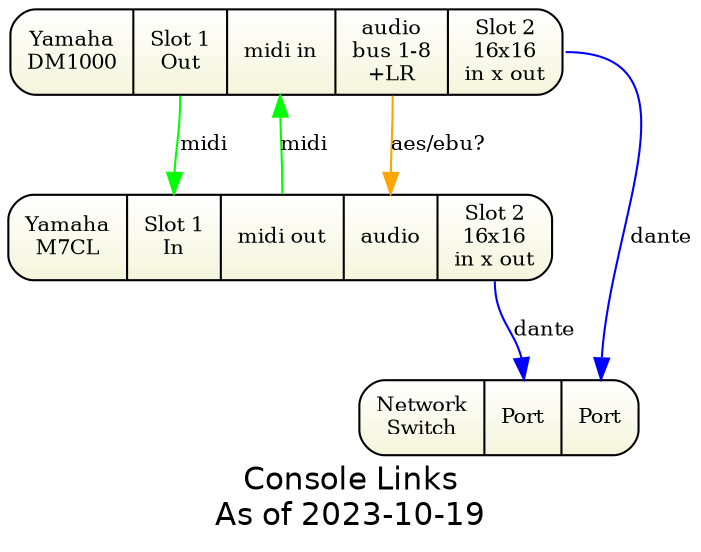 digraph topology1 { 
graph [fontsize = 15, rankdir=TB 
      label="Console Links\nAs of 2023-10-19"
      fontname = Helvetica]

node [shape=Mrecord, tooltip="" , fontsize = 10,
      fillcolor="white:beige" , style=filled  
      gradientangle=270]
      
dm1k [label="
     Yamaha\nDM1000
   | <link>Slot 1\nOut
   | <midi>midi in
   | <a>audio\nbus 1-8\n+LR
   | <net>Slot 2\n16x16\nin x out
   "] 

m7 [label="
     Yamaha\nM7CL  
     | <link>Slot 1\nIn
     | <midi>midi out
     | <a>audio
     | <net>Slot 2\n16x16\nin x out
	"]

nscua003 [label="
      Network\nSwitch 
    | <net2> Port 
    | <net1> Port 
    "]

dm1k:link -> m7:link [label="midi" color=green fontsize=10 ]
m7:midi -> dm1k:midi [label="midi" color=green fontsize=10 ]
 
dm1k:net -> nscua003:net1 [label="dante" color=blue fontsize=10 ]
m7:net   -> nscua003:net2 [label="dante" color=blue fontsize=10]

dm1k:a -> m7:a [label="aes/ebu?" color=orange fontsize=10 ]
} 